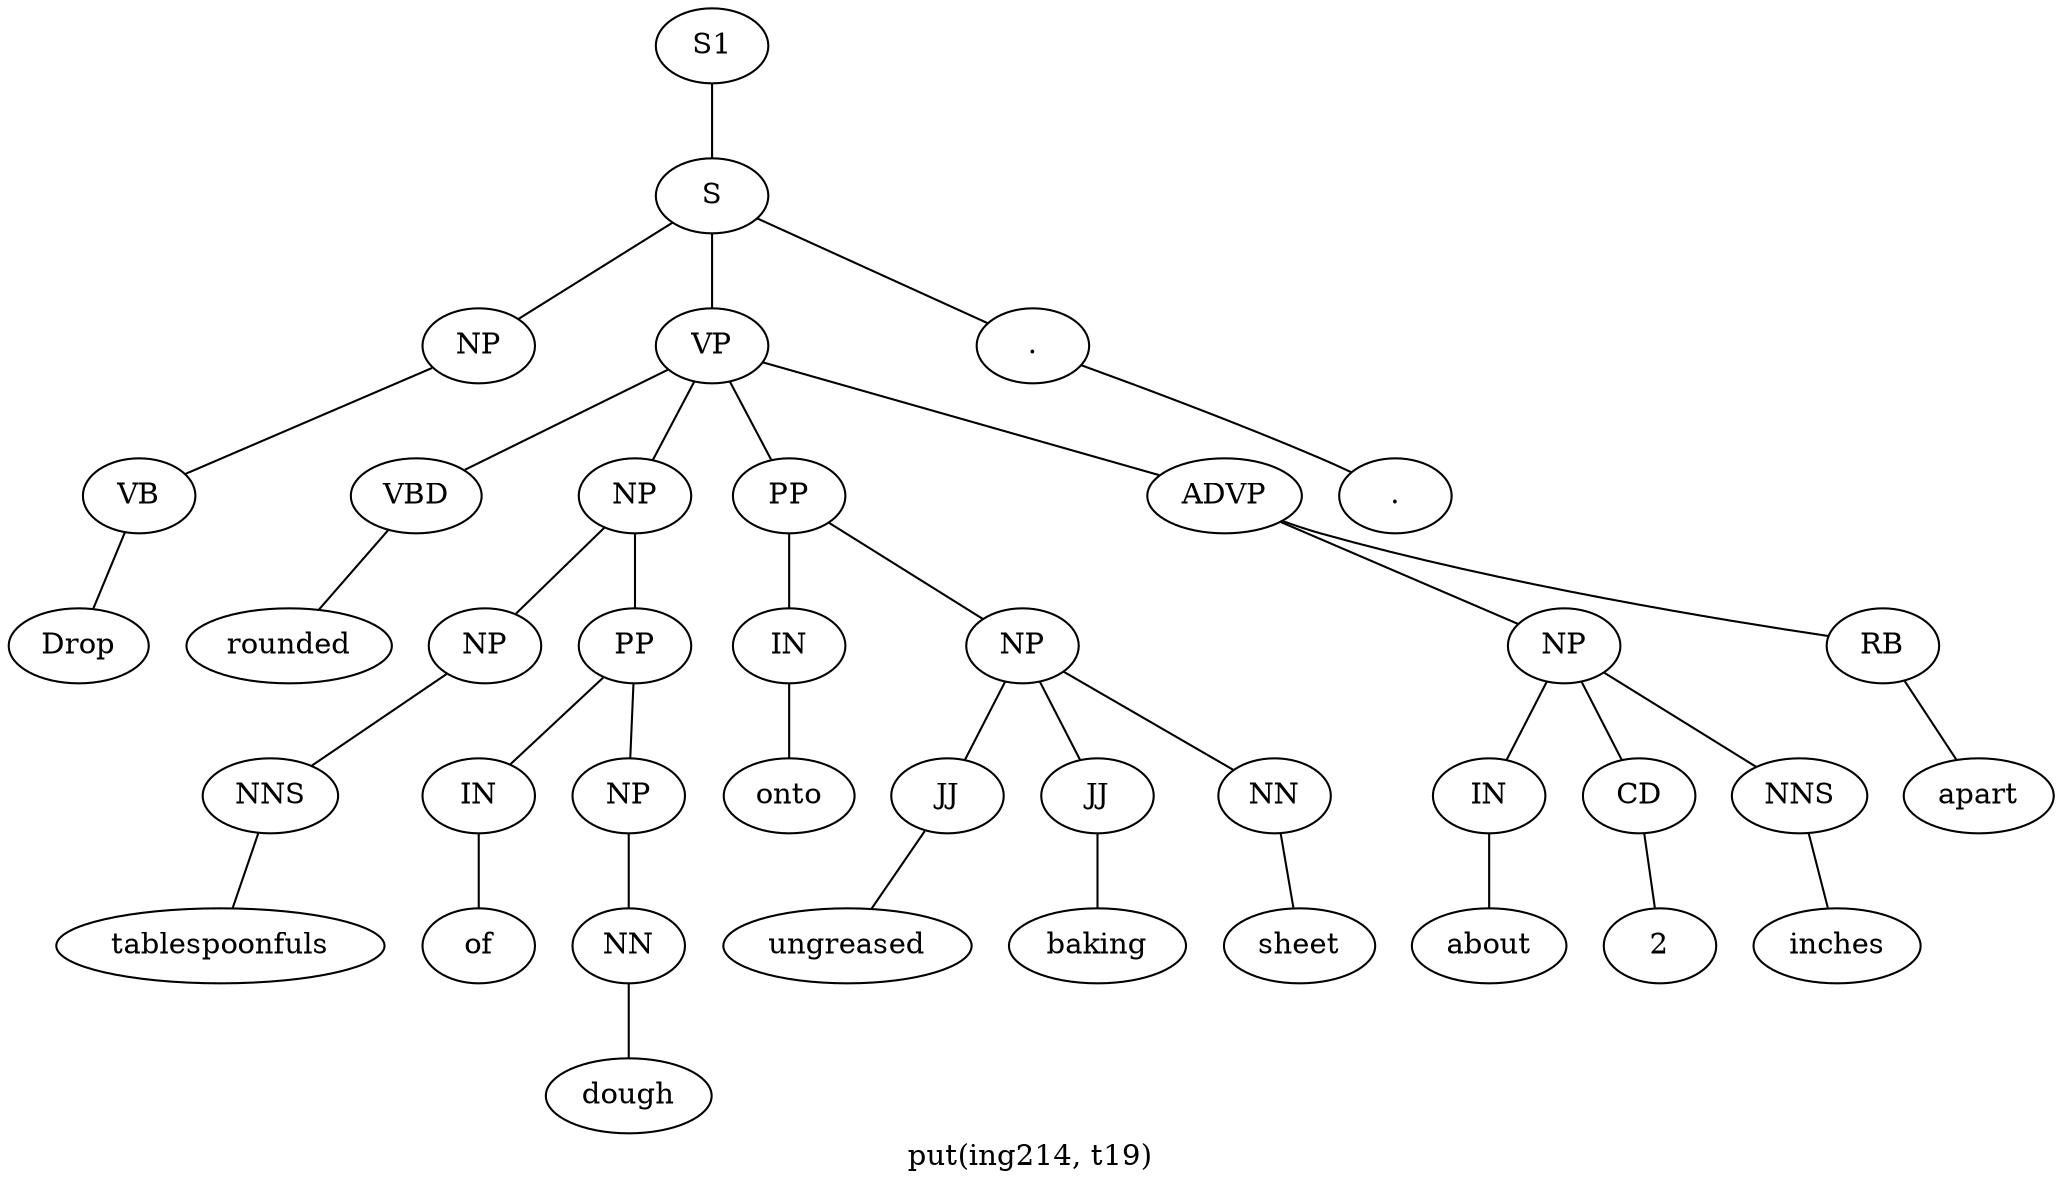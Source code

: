 graph SyntaxGraph {
	label = "put(ing214, t19)";
	Node0 [label="S1"];
	Node1 [label="S"];
	Node2 [label="NP"];
	Node3 [label="VB"];
	Node4 [label="Drop"];
	Node5 [label="VP"];
	Node6 [label="VBD"];
	Node7 [label="rounded"];
	Node8 [label="NP"];
	Node9 [label="NP"];
	Node10 [label="NNS"];
	Node11 [label="tablespoonfuls"];
	Node12 [label="PP"];
	Node13 [label="IN"];
	Node14 [label="of"];
	Node15 [label="NP"];
	Node16 [label="NN"];
	Node17 [label="dough"];
	Node18 [label="PP"];
	Node19 [label="IN"];
	Node20 [label="onto"];
	Node21 [label="NP"];
	Node22 [label="JJ"];
	Node23 [label="ungreased"];
	Node24 [label="JJ"];
	Node25 [label="baking"];
	Node26 [label="NN"];
	Node27 [label="sheet"];
	Node28 [label="ADVP"];
	Node29 [label="NP"];
	Node30 [label="IN"];
	Node31 [label="about"];
	Node32 [label="CD"];
	Node33 [label="2"];
	Node34 [label="NNS"];
	Node35 [label="inches"];
	Node36 [label="RB"];
	Node37 [label="apart"];
	Node38 [label="."];
	Node39 [label="."];

	Node0 -- Node1;
	Node1 -- Node2;
	Node1 -- Node5;
	Node1 -- Node38;
	Node2 -- Node3;
	Node3 -- Node4;
	Node5 -- Node6;
	Node5 -- Node8;
	Node5 -- Node18;
	Node5 -- Node28;
	Node6 -- Node7;
	Node8 -- Node9;
	Node8 -- Node12;
	Node9 -- Node10;
	Node10 -- Node11;
	Node12 -- Node13;
	Node12 -- Node15;
	Node13 -- Node14;
	Node15 -- Node16;
	Node16 -- Node17;
	Node18 -- Node19;
	Node18 -- Node21;
	Node19 -- Node20;
	Node21 -- Node22;
	Node21 -- Node24;
	Node21 -- Node26;
	Node22 -- Node23;
	Node24 -- Node25;
	Node26 -- Node27;
	Node28 -- Node29;
	Node28 -- Node36;
	Node29 -- Node30;
	Node29 -- Node32;
	Node29 -- Node34;
	Node30 -- Node31;
	Node32 -- Node33;
	Node34 -- Node35;
	Node36 -- Node37;
	Node38 -- Node39;
}